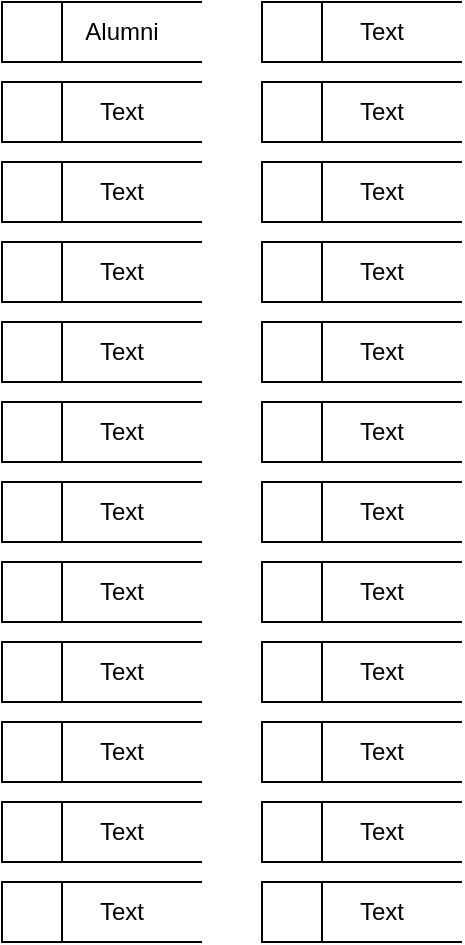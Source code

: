 <mxfile version="22.1.17" type="github">
  <diagram name="Page-1" id="xHuSxf7HJpYRh0zziQ7x">
    <mxGraphModel dx="1050" dy="530" grid="1" gridSize="10" guides="1" tooltips="1" connect="1" arrows="1" fold="1" page="1" pageScale="1" pageWidth="850" pageHeight="1100" math="0" shadow="0">
      <root>
        <mxCell id="0" />
        <mxCell id="1" parent="0" />
        <mxCell id="e5D1fi9UYMcUk9HVfzZA-1" value="" style="html=1;dashed=0;whiteSpace=wrap;shape=mxgraph.dfd.dataStoreID;align=left;spacingLeft=3;points=[[0,0],[0.5,0],[1,0],[0,0.5],[1,0.5],[0,1],[0.5,1],[1,1]];" vertex="1" parent="1">
          <mxGeometry x="480" y="160" width="100" height="30" as="geometry" />
        </mxCell>
        <mxCell id="e5D1fi9UYMcUk9HVfzZA-2" value="Alumni" style="text;html=1;strokeColor=none;fillColor=none;align=center;verticalAlign=middle;whiteSpace=wrap;rounded=0;" vertex="1" parent="1">
          <mxGeometry x="510" y="160" width="60" height="30" as="geometry" />
        </mxCell>
        <mxCell id="e5D1fi9UYMcUk9HVfzZA-3" value="" style="html=1;dashed=0;whiteSpace=wrap;shape=mxgraph.dfd.dataStoreID;align=left;spacingLeft=3;points=[[0,0],[0.5,0],[1,0],[0,0.5],[1,0.5],[0,1],[0.5,1],[1,1]];" vertex="1" parent="1">
          <mxGeometry x="480" y="200" width="100" height="30" as="geometry" />
        </mxCell>
        <mxCell id="e5D1fi9UYMcUk9HVfzZA-4" value="Text" style="text;html=1;strokeColor=none;fillColor=none;align=center;verticalAlign=middle;whiteSpace=wrap;rounded=0;" vertex="1" parent="1">
          <mxGeometry x="510" y="200" width="60" height="30" as="geometry" />
        </mxCell>
        <mxCell id="e5D1fi9UYMcUk9HVfzZA-5" value="" style="html=1;dashed=0;whiteSpace=wrap;shape=mxgraph.dfd.dataStoreID;align=left;spacingLeft=3;points=[[0,0],[0.5,0],[1,0],[0,0.5],[1,0.5],[0,1],[0.5,1],[1,1]];" vertex="1" parent="1">
          <mxGeometry x="480" y="240" width="100" height="30" as="geometry" />
        </mxCell>
        <mxCell id="e5D1fi9UYMcUk9HVfzZA-6" value="Text" style="text;html=1;strokeColor=none;fillColor=none;align=center;verticalAlign=middle;whiteSpace=wrap;rounded=0;" vertex="1" parent="1">
          <mxGeometry x="510" y="240" width="60" height="30" as="geometry" />
        </mxCell>
        <mxCell id="e5D1fi9UYMcUk9HVfzZA-7" value="" style="html=1;dashed=0;whiteSpace=wrap;shape=mxgraph.dfd.dataStoreID;align=left;spacingLeft=3;points=[[0,0],[0.5,0],[1,0],[0,0.5],[1,0.5],[0,1],[0.5,1],[1,1]];" vertex="1" parent="1">
          <mxGeometry x="480" y="280" width="100" height="30" as="geometry" />
        </mxCell>
        <mxCell id="e5D1fi9UYMcUk9HVfzZA-8" value="Text" style="text;html=1;strokeColor=none;fillColor=none;align=center;verticalAlign=middle;whiteSpace=wrap;rounded=0;" vertex="1" parent="1">
          <mxGeometry x="510" y="280" width="60" height="30" as="geometry" />
        </mxCell>
        <mxCell id="e5D1fi9UYMcUk9HVfzZA-9" value="" style="html=1;dashed=0;whiteSpace=wrap;shape=mxgraph.dfd.dataStoreID;align=left;spacingLeft=3;points=[[0,0],[0.5,0],[1,0],[0,0.5],[1,0.5],[0,1],[0.5,1],[1,1]];" vertex="1" parent="1">
          <mxGeometry x="480" y="320" width="100" height="30" as="geometry" />
        </mxCell>
        <mxCell id="e5D1fi9UYMcUk9HVfzZA-10" value="Text" style="text;html=1;strokeColor=none;fillColor=none;align=center;verticalAlign=middle;whiteSpace=wrap;rounded=0;" vertex="1" parent="1">
          <mxGeometry x="510" y="320" width="60" height="30" as="geometry" />
        </mxCell>
        <mxCell id="e5D1fi9UYMcUk9HVfzZA-11" value="" style="html=1;dashed=0;whiteSpace=wrap;shape=mxgraph.dfd.dataStoreID;align=left;spacingLeft=3;points=[[0,0],[0.5,0],[1,0],[0,0.5],[1,0.5],[0,1],[0.5,1],[1,1]];" vertex="1" parent="1">
          <mxGeometry x="480" y="360" width="100" height="30" as="geometry" />
        </mxCell>
        <mxCell id="e5D1fi9UYMcUk9HVfzZA-12" value="Text" style="text;html=1;strokeColor=none;fillColor=none;align=center;verticalAlign=middle;whiteSpace=wrap;rounded=0;" vertex="1" parent="1">
          <mxGeometry x="510" y="360" width="60" height="30" as="geometry" />
        </mxCell>
        <mxCell id="e5D1fi9UYMcUk9HVfzZA-13" value="" style="html=1;dashed=0;whiteSpace=wrap;shape=mxgraph.dfd.dataStoreID;align=left;spacingLeft=3;points=[[0,0],[0.5,0],[1,0],[0,0.5],[1,0.5],[0,1],[0.5,1],[1,1]];" vertex="1" parent="1">
          <mxGeometry x="480" y="400" width="100" height="30" as="geometry" />
        </mxCell>
        <mxCell id="e5D1fi9UYMcUk9HVfzZA-14" value="Text" style="text;html=1;strokeColor=none;fillColor=none;align=center;verticalAlign=middle;whiteSpace=wrap;rounded=0;" vertex="1" parent="1">
          <mxGeometry x="510" y="400" width="60" height="30" as="geometry" />
        </mxCell>
        <mxCell id="e5D1fi9UYMcUk9HVfzZA-15" value="" style="html=1;dashed=0;whiteSpace=wrap;shape=mxgraph.dfd.dataStoreID;align=left;spacingLeft=3;points=[[0,0],[0.5,0],[1,0],[0,0.5],[1,0.5],[0,1],[0.5,1],[1,1]];" vertex="1" parent="1">
          <mxGeometry x="480" y="440" width="100" height="30" as="geometry" />
        </mxCell>
        <mxCell id="e5D1fi9UYMcUk9HVfzZA-16" value="Text" style="text;html=1;strokeColor=none;fillColor=none;align=center;verticalAlign=middle;whiteSpace=wrap;rounded=0;" vertex="1" parent="1">
          <mxGeometry x="510" y="440" width="60" height="30" as="geometry" />
        </mxCell>
        <mxCell id="e5D1fi9UYMcUk9HVfzZA-17" value="" style="html=1;dashed=0;whiteSpace=wrap;shape=mxgraph.dfd.dataStoreID;align=left;spacingLeft=3;points=[[0,0],[0.5,0],[1,0],[0,0.5],[1,0.5],[0,1],[0.5,1],[1,1]];" vertex="1" parent="1">
          <mxGeometry x="480" y="480" width="100" height="30" as="geometry" />
        </mxCell>
        <mxCell id="e5D1fi9UYMcUk9HVfzZA-18" value="Text" style="text;html=1;strokeColor=none;fillColor=none;align=center;verticalAlign=middle;whiteSpace=wrap;rounded=0;" vertex="1" parent="1">
          <mxGeometry x="510" y="480" width="60" height="30" as="geometry" />
        </mxCell>
        <mxCell id="e5D1fi9UYMcUk9HVfzZA-19" value="" style="html=1;dashed=0;whiteSpace=wrap;shape=mxgraph.dfd.dataStoreID;align=left;spacingLeft=3;points=[[0,0],[0.5,0],[1,0],[0,0.5],[1,0.5],[0,1],[0.5,1],[1,1]];" vertex="1" parent="1">
          <mxGeometry x="480" y="520" width="100" height="30" as="geometry" />
        </mxCell>
        <mxCell id="e5D1fi9UYMcUk9HVfzZA-20" value="Text" style="text;html=1;strokeColor=none;fillColor=none;align=center;verticalAlign=middle;whiteSpace=wrap;rounded=0;" vertex="1" parent="1">
          <mxGeometry x="510" y="520" width="60" height="30" as="geometry" />
        </mxCell>
        <mxCell id="e5D1fi9UYMcUk9HVfzZA-21" value="" style="html=1;dashed=0;whiteSpace=wrap;shape=mxgraph.dfd.dataStoreID;align=left;spacingLeft=3;points=[[0,0],[0.5,0],[1,0],[0,0.5],[1,0.5],[0,1],[0.5,1],[1,1]];" vertex="1" parent="1">
          <mxGeometry x="480" y="560" width="100" height="30" as="geometry" />
        </mxCell>
        <mxCell id="e5D1fi9UYMcUk9HVfzZA-22" value="Text" style="text;html=1;strokeColor=none;fillColor=none;align=center;verticalAlign=middle;whiteSpace=wrap;rounded=0;" vertex="1" parent="1">
          <mxGeometry x="510" y="560" width="60" height="30" as="geometry" />
        </mxCell>
        <mxCell id="e5D1fi9UYMcUk9HVfzZA-23" value="" style="html=1;dashed=0;whiteSpace=wrap;shape=mxgraph.dfd.dataStoreID;align=left;spacingLeft=3;points=[[0,0],[0.5,0],[1,0],[0,0.5],[1,0.5],[0,1],[0.5,1],[1,1]];" vertex="1" parent="1">
          <mxGeometry x="480" y="600" width="100" height="30" as="geometry" />
        </mxCell>
        <mxCell id="e5D1fi9UYMcUk9HVfzZA-24" value="Text" style="text;html=1;strokeColor=none;fillColor=none;align=center;verticalAlign=middle;whiteSpace=wrap;rounded=0;" vertex="1" parent="1">
          <mxGeometry x="510" y="600" width="60" height="30" as="geometry" />
        </mxCell>
        <mxCell id="e5D1fi9UYMcUk9HVfzZA-25" value="" style="html=1;dashed=0;whiteSpace=wrap;shape=mxgraph.dfd.dataStoreID;align=left;spacingLeft=3;points=[[0,0],[0.5,0],[1,0],[0,0.5],[1,0.5],[0,1],[0.5,1],[1,1]];" vertex="1" parent="1">
          <mxGeometry x="610" y="160" width="100" height="30" as="geometry" />
        </mxCell>
        <mxCell id="e5D1fi9UYMcUk9HVfzZA-26" value="Text" style="text;html=1;strokeColor=none;fillColor=none;align=center;verticalAlign=middle;whiteSpace=wrap;rounded=0;" vertex="1" parent="1">
          <mxGeometry x="640" y="160" width="60" height="30" as="geometry" />
        </mxCell>
        <mxCell id="e5D1fi9UYMcUk9HVfzZA-27" value="" style="html=1;dashed=0;whiteSpace=wrap;shape=mxgraph.dfd.dataStoreID;align=left;spacingLeft=3;points=[[0,0],[0.5,0],[1,0],[0,0.5],[1,0.5],[0,1],[0.5,1],[1,1]];" vertex="1" parent="1">
          <mxGeometry x="610" y="200" width="100" height="30" as="geometry" />
        </mxCell>
        <mxCell id="e5D1fi9UYMcUk9HVfzZA-28" value="Text" style="text;html=1;strokeColor=none;fillColor=none;align=center;verticalAlign=middle;whiteSpace=wrap;rounded=0;" vertex="1" parent="1">
          <mxGeometry x="640" y="200" width="60" height="30" as="geometry" />
        </mxCell>
        <mxCell id="e5D1fi9UYMcUk9HVfzZA-29" value="" style="html=1;dashed=0;whiteSpace=wrap;shape=mxgraph.dfd.dataStoreID;align=left;spacingLeft=3;points=[[0,0],[0.5,0],[1,0],[0,0.5],[1,0.5],[0,1],[0.5,1],[1,1]];" vertex="1" parent="1">
          <mxGeometry x="610" y="240" width="100" height="30" as="geometry" />
        </mxCell>
        <mxCell id="e5D1fi9UYMcUk9HVfzZA-30" value="Text" style="text;html=1;strokeColor=none;fillColor=none;align=center;verticalAlign=middle;whiteSpace=wrap;rounded=0;" vertex="1" parent="1">
          <mxGeometry x="640" y="240" width="60" height="30" as="geometry" />
        </mxCell>
        <mxCell id="e5D1fi9UYMcUk9HVfzZA-31" value="" style="html=1;dashed=0;whiteSpace=wrap;shape=mxgraph.dfd.dataStoreID;align=left;spacingLeft=3;points=[[0,0],[0.5,0],[1,0],[0,0.5],[1,0.5],[0,1],[0.5,1],[1,1]];" vertex="1" parent="1">
          <mxGeometry x="610" y="280" width="100" height="30" as="geometry" />
        </mxCell>
        <mxCell id="e5D1fi9UYMcUk9HVfzZA-32" value="Text" style="text;html=1;strokeColor=none;fillColor=none;align=center;verticalAlign=middle;whiteSpace=wrap;rounded=0;" vertex="1" parent="1">
          <mxGeometry x="640" y="280" width="60" height="30" as="geometry" />
        </mxCell>
        <mxCell id="e5D1fi9UYMcUk9HVfzZA-33" value="" style="html=1;dashed=0;whiteSpace=wrap;shape=mxgraph.dfd.dataStoreID;align=left;spacingLeft=3;points=[[0,0],[0.5,0],[1,0],[0,0.5],[1,0.5],[0,1],[0.5,1],[1,1]];" vertex="1" parent="1">
          <mxGeometry x="610" y="320" width="100" height="30" as="geometry" />
        </mxCell>
        <mxCell id="e5D1fi9UYMcUk9HVfzZA-34" value="Text" style="text;html=1;strokeColor=none;fillColor=none;align=center;verticalAlign=middle;whiteSpace=wrap;rounded=0;" vertex="1" parent="1">
          <mxGeometry x="640" y="320" width="60" height="30" as="geometry" />
        </mxCell>
        <mxCell id="e5D1fi9UYMcUk9HVfzZA-35" value="" style="html=1;dashed=0;whiteSpace=wrap;shape=mxgraph.dfd.dataStoreID;align=left;spacingLeft=3;points=[[0,0],[0.5,0],[1,0],[0,0.5],[1,0.5],[0,1],[0.5,1],[1,1]];" vertex="1" parent="1">
          <mxGeometry x="610" y="360" width="100" height="30" as="geometry" />
        </mxCell>
        <mxCell id="e5D1fi9UYMcUk9HVfzZA-36" value="Text" style="text;html=1;strokeColor=none;fillColor=none;align=center;verticalAlign=middle;whiteSpace=wrap;rounded=0;" vertex="1" parent="1">
          <mxGeometry x="640" y="360" width="60" height="30" as="geometry" />
        </mxCell>
        <mxCell id="e5D1fi9UYMcUk9HVfzZA-37" value="" style="html=1;dashed=0;whiteSpace=wrap;shape=mxgraph.dfd.dataStoreID;align=left;spacingLeft=3;points=[[0,0],[0.5,0],[1,0],[0,0.5],[1,0.5],[0,1],[0.5,1],[1,1]];" vertex="1" parent="1">
          <mxGeometry x="610" y="400" width="100" height="30" as="geometry" />
        </mxCell>
        <mxCell id="e5D1fi9UYMcUk9HVfzZA-38" value="Text" style="text;html=1;strokeColor=none;fillColor=none;align=center;verticalAlign=middle;whiteSpace=wrap;rounded=0;" vertex="1" parent="1">
          <mxGeometry x="640" y="400" width="60" height="30" as="geometry" />
        </mxCell>
        <mxCell id="e5D1fi9UYMcUk9HVfzZA-39" value="" style="html=1;dashed=0;whiteSpace=wrap;shape=mxgraph.dfd.dataStoreID;align=left;spacingLeft=3;points=[[0,0],[0.5,0],[1,0],[0,0.5],[1,0.5],[0,1],[0.5,1],[1,1]];" vertex="1" parent="1">
          <mxGeometry x="610" y="440" width="100" height="30" as="geometry" />
        </mxCell>
        <mxCell id="e5D1fi9UYMcUk9HVfzZA-40" value="Text" style="text;html=1;strokeColor=none;fillColor=none;align=center;verticalAlign=middle;whiteSpace=wrap;rounded=0;" vertex="1" parent="1">
          <mxGeometry x="640" y="440" width="60" height="30" as="geometry" />
        </mxCell>
        <mxCell id="e5D1fi9UYMcUk9HVfzZA-41" value="" style="html=1;dashed=0;whiteSpace=wrap;shape=mxgraph.dfd.dataStoreID;align=left;spacingLeft=3;points=[[0,0],[0.5,0],[1,0],[0,0.5],[1,0.5],[0,1],[0.5,1],[1,1]];" vertex="1" parent="1">
          <mxGeometry x="610" y="480" width="100" height="30" as="geometry" />
        </mxCell>
        <mxCell id="e5D1fi9UYMcUk9HVfzZA-42" value="Text" style="text;html=1;strokeColor=none;fillColor=none;align=center;verticalAlign=middle;whiteSpace=wrap;rounded=0;" vertex="1" parent="1">
          <mxGeometry x="640" y="480" width="60" height="30" as="geometry" />
        </mxCell>
        <mxCell id="e5D1fi9UYMcUk9HVfzZA-43" value="" style="html=1;dashed=0;whiteSpace=wrap;shape=mxgraph.dfd.dataStoreID;align=left;spacingLeft=3;points=[[0,0],[0.5,0],[1,0],[0,0.5],[1,0.5],[0,1],[0.5,1],[1,1]];" vertex="1" parent="1">
          <mxGeometry x="610" y="520" width="100" height="30" as="geometry" />
        </mxCell>
        <mxCell id="e5D1fi9UYMcUk9HVfzZA-44" value="Text" style="text;html=1;strokeColor=none;fillColor=none;align=center;verticalAlign=middle;whiteSpace=wrap;rounded=0;" vertex="1" parent="1">
          <mxGeometry x="640" y="520" width="60" height="30" as="geometry" />
        </mxCell>
        <mxCell id="e5D1fi9UYMcUk9HVfzZA-45" value="" style="html=1;dashed=0;whiteSpace=wrap;shape=mxgraph.dfd.dataStoreID;align=left;spacingLeft=3;points=[[0,0],[0.5,0],[1,0],[0,0.5],[1,0.5],[0,1],[0.5,1],[1,1]];" vertex="1" parent="1">
          <mxGeometry x="610" y="560" width="100" height="30" as="geometry" />
        </mxCell>
        <mxCell id="e5D1fi9UYMcUk9HVfzZA-46" value="Text" style="text;html=1;strokeColor=none;fillColor=none;align=center;verticalAlign=middle;whiteSpace=wrap;rounded=0;" vertex="1" parent="1">
          <mxGeometry x="640" y="560" width="60" height="30" as="geometry" />
        </mxCell>
        <mxCell id="e5D1fi9UYMcUk9HVfzZA-47" value="" style="html=1;dashed=0;whiteSpace=wrap;shape=mxgraph.dfd.dataStoreID;align=left;spacingLeft=3;points=[[0,0],[0.5,0],[1,0],[0,0.5],[1,0.5],[0,1],[0.5,1],[1,1]];" vertex="1" parent="1">
          <mxGeometry x="610" y="600" width="100" height="30" as="geometry" />
        </mxCell>
        <mxCell id="e5D1fi9UYMcUk9HVfzZA-48" value="Text" style="text;html=1;strokeColor=none;fillColor=none;align=center;verticalAlign=middle;whiteSpace=wrap;rounded=0;" vertex="1" parent="1">
          <mxGeometry x="640" y="600" width="60" height="30" as="geometry" />
        </mxCell>
      </root>
    </mxGraphModel>
  </diagram>
</mxfile>
